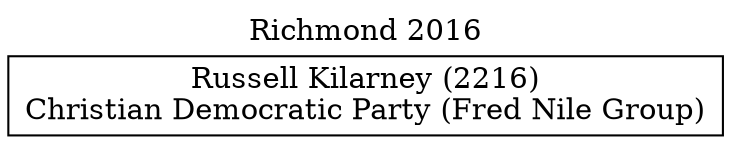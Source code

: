 // House preference flow
digraph "Russell Kilarney (2216)_Richmond_2016" {
	graph [label="Richmond 2016" labelloc=t mclimit=10]
	node [shape=box]
	"Russell Kilarney (2216)" [label="Russell Kilarney (2216)
Christian Democratic Party (Fred Nile Group)"]
}
